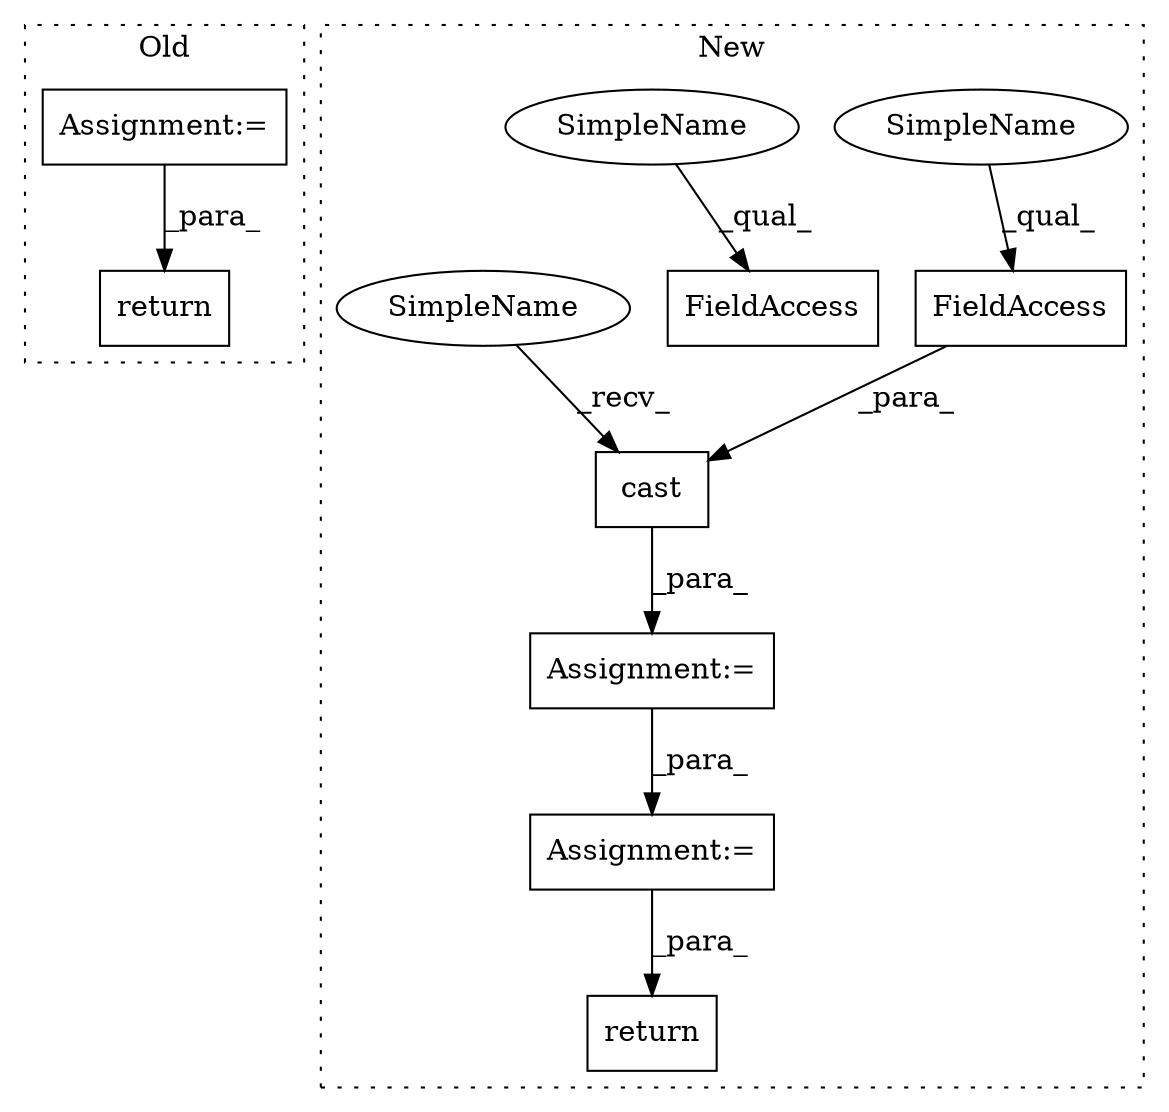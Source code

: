 digraph G {
subgraph cluster0 {
1 [label="return" a="41" s="59760" l="7" shape="box"];
6 [label="Assignment:=" a="7" s="59696" l="1" shape="box"];
label = "Old";
style="dotted";
}
subgraph cluster1 {
2 [label="cast" a="32" s="61164,61202" l="5,1" shape="box"];
3 [label="return" a="41" s="61357" l="7" shape="box"];
4 [label="FieldAccess" a="22" s="61186" l="16" shape="box"];
5 [label="Assignment:=" a="7" s="61079" l="1" shape="box"];
7 [label="Assignment:=" a="7" s="61302" l="1" shape="box"];
8 [label="FieldAccess" a="22" s="61135" l="16" shape="box"];
9 [label="SimpleName" a="42" s="61186" l="10" shape="ellipse"];
10 [label="SimpleName" a="42" s="61135" l="10" shape="ellipse"];
11 [label="SimpleName" a="42" s="61153" l="10" shape="ellipse"];
label = "New";
style="dotted";
}
2 -> 5 [label="_para_"];
4 -> 2 [label="_para_"];
5 -> 7 [label="_para_"];
6 -> 1 [label="_para_"];
7 -> 3 [label="_para_"];
9 -> 4 [label="_qual_"];
10 -> 8 [label="_qual_"];
11 -> 2 [label="_recv_"];
}